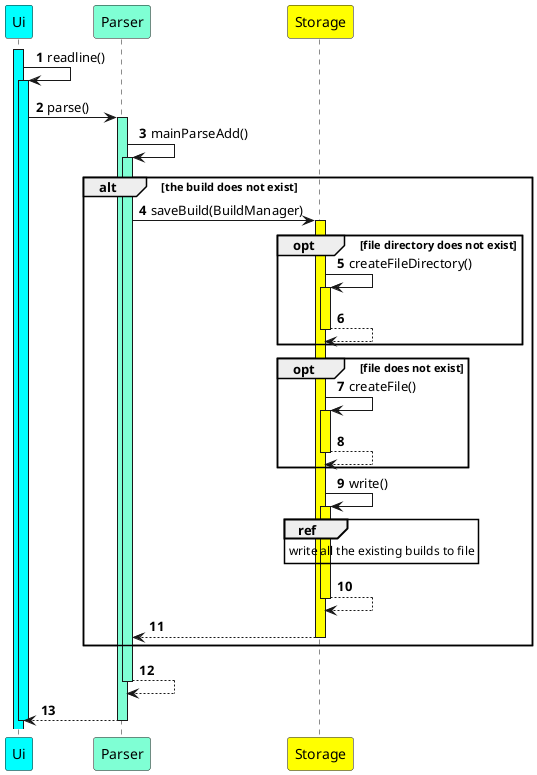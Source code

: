 @startuml
'https://plantuml.com/sequence-diagram

autonumber
Participant "Ui" as Ui #Aqua
Participant "Parser" as parser #AquaMarine
Participant "Storage" as Storage #Yellow

activate Ui #Aqua
Ui -> Ui: readline()
activate Ui #Aqua
Ui -> parser: parse()
activate parser #AquaMarine
parser -> parser : mainParseAdd()
activate parser #AquaMarine

alt the build does not exist
    parser -> Storage: saveBuild(BuildManager)
    activate Storage #Yellow
    opt file directory does not exist
        Storage -> Storage: createFileDirectory()
        activate Storage #Yellow
        return
    end
    opt file does not exist
        Storage -> Storage: createFile()
        activate Storage #Yellow
        return
    end
    Storage -> Storage: write()
    activate Storage #Yellow
    ref over Storage: write all the existing builds to file
    return
    return
end

return
return

deactivate Ui



@enduml